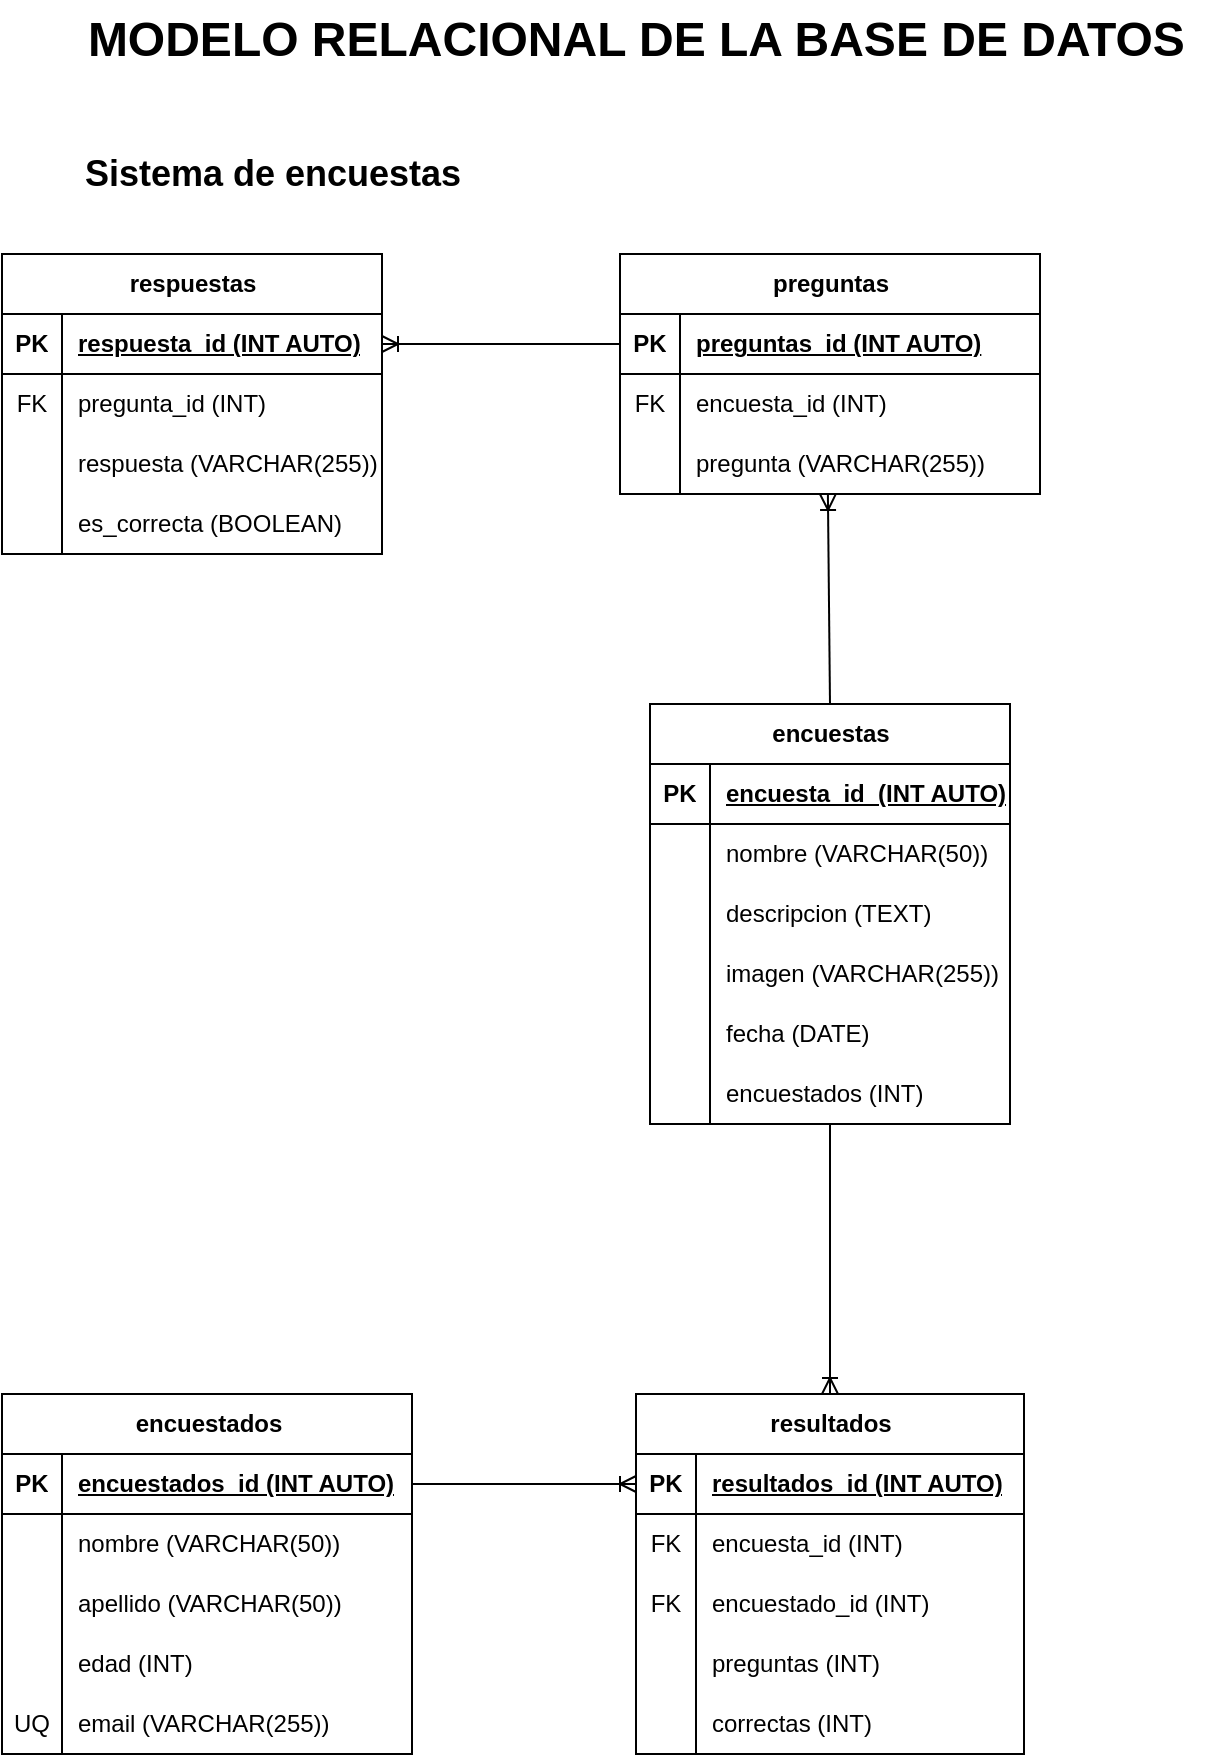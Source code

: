 <mxfile version="21.5.0" type="device">
  <diagram name="Página-1" id="1BVbcptKsl5JF-ijjiwJ">
    <mxGraphModel dx="778" dy="522" grid="1" gridSize="10" guides="1" tooltips="1" connect="1" arrows="1" fold="1" page="1" pageScale="1" pageWidth="827" pageHeight="1169" math="0" shadow="0">
      <root>
        <mxCell id="0" />
        <mxCell id="1" parent="0" />
        <mxCell id="NSUIKbQKRuWruEq_kj8E-1" value="&lt;b&gt;&lt;font style=&quot;font-size: 24px;&quot;&gt;MODELO RELACIONAL DE LA BASE DE DATOS&amp;nbsp;&lt;/font&gt;&lt;/b&gt;" style="text;html=1;align=center;verticalAlign=middle;resizable=0;points=[];autosize=1;strokeColor=none;fillColor=none;" vertex="1" parent="1">
          <mxGeometry x="30" y="23" width="580" height="40" as="geometry" />
        </mxCell>
        <mxCell id="NSUIKbQKRuWruEq_kj8E-2" value="&lt;font style=&quot;font-size: 18px;&quot;&gt;&lt;b&gt;Sistema de encuestas&lt;/b&gt;&lt;/font&gt;" style="text;html=1;align=center;verticalAlign=middle;resizable=0;points=[];autosize=1;strokeColor=none;fillColor=none;" vertex="1" parent="1">
          <mxGeometry x="30" y="90" width="210" height="40" as="geometry" />
        </mxCell>
        <mxCell id="NSUIKbQKRuWruEq_kj8E-3" value="encuestas" style="shape=table;startSize=30;container=1;collapsible=1;childLayout=tableLayout;fixedRows=1;rowLines=0;fontStyle=1;align=center;resizeLast=1;html=1;" vertex="1" parent="1">
          <mxGeometry x="324" y="375" width="180" height="210" as="geometry" />
        </mxCell>
        <mxCell id="NSUIKbQKRuWruEq_kj8E-4" value="" style="shape=tableRow;horizontal=0;startSize=0;swimlaneHead=0;swimlaneBody=0;fillColor=none;collapsible=0;dropTarget=0;points=[[0,0.5],[1,0.5]];portConstraint=eastwest;top=0;left=0;right=0;bottom=1;" vertex="1" parent="NSUIKbQKRuWruEq_kj8E-3">
          <mxGeometry y="30" width="180" height="30" as="geometry" />
        </mxCell>
        <mxCell id="NSUIKbQKRuWruEq_kj8E-5" value="PK" style="shape=partialRectangle;connectable=0;fillColor=none;top=0;left=0;bottom=0;right=0;fontStyle=1;overflow=hidden;whiteSpace=wrap;html=1;" vertex="1" parent="NSUIKbQKRuWruEq_kj8E-4">
          <mxGeometry width="30" height="30" as="geometry">
            <mxRectangle width="30" height="30" as="alternateBounds" />
          </mxGeometry>
        </mxCell>
        <mxCell id="NSUIKbQKRuWruEq_kj8E-6" value="encuesta_id&amp;nbsp; (INT AUTO)" style="shape=partialRectangle;connectable=0;fillColor=none;top=0;left=0;bottom=0;right=0;align=left;spacingLeft=6;fontStyle=5;overflow=hidden;whiteSpace=wrap;html=1;" vertex="1" parent="NSUIKbQKRuWruEq_kj8E-4">
          <mxGeometry x="30" width="150" height="30" as="geometry">
            <mxRectangle width="150" height="30" as="alternateBounds" />
          </mxGeometry>
        </mxCell>
        <mxCell id="NSUIKbQKRuWruEq_kj8E-7" value="" style="shape=tableRow;horizontal=0;startSize=0;swimlaneHead=0;swimlaneBody=0;fillColor=none;collapsible=0;dropTarget=0;points=[[0,0.5],[1,0.5]];portConstraint=eastwest;top=0;left=0;right=0;bottom=0;" vertex="1" parent="NSUIKbQKRuWruEq_kj8E-3">
          <mxGeometry y="60" width="180" height="30" as="geometry" />
        </mxCell>
        <mxCell id="NSUIKbQKRuWruEq_kj8E-8" value="" style="shape=partialRectangle;connectable=0;fillColor=none;top=0;left=0;bottom=0;right=0;editable=1;overflow=hidden;whiteSpace=wrap;html=1;" vertex="1" parent="NSUIKbQKRuWruEq_kj8E-7">
          <mxGeometry width="30" height="30" as="geometry">
            <mxRectangle width="30" height="30" as="alternateBounds" />
          </mxGeometry>
        </mxCell>
        <mxCell id="NSUIKbQKRuWruEq_kj8E-9" value="nombre (VARCHAR(50))" style="shape=partialRectangle;connectable=0;fillColor=none;top=0;left=0;bottom=0;right=0;align=left;spacingLeft=6;overflow=hidden;whiteSpace=wrap;html=1;" vertex="1" parent="NSUIKbQKRuWruEq_kj8E-7">
          <mxGeometry x="30" width="150" height="30" as="geometry">
            <mxRectangle width="150" height="30" as="alternateBounds" />
          </mxGeometry>
        </mxCell>
        <mxCell id="NSUIKbQKRuWruEq_kj8E-10" value="" style="shape=tableRow;horizontal=0;startSize=0;swimlaneHead=0;swimlaneBody=0;fillColor=none;collapsible=0;dropTarget=0;points=[[0,0.5],[1,0.5]];portConstraint=eastwest;top=0;left=0;right=0;bottom=0;" vertex="1" parent="NSUIKbQKRuWruEq_kj8E-3">
          <mxGeometry y="90" width="180" height="30" as="geometry" />
        </mxCell>
        <mxCell id="NSUIKbQKRuWruEq_kj8E-11" value="" style="shape=partialRectangle;connectable=0;fillColor=none;top=0;left=0;bottom=0;right=0;editable=1;overflow=hidden;whiteSpace=wrap;html=1;" vertex="1" parent="NSUIKbQKRuWruEq_kj8E-10">
          <mxGeometry width="30" height="30" as="geometry">
            <mxRectangle width="30" height="30" as="alternateBounds" />
          </mxGeometry>
        </mxCell>
        <mxCell id="NSUIKbQKRuWruEq_kj8E-12" value="descripcion (TEXT)" style="shape=partialRectangle;connectable=0;fillColor=none;top=0;left=0;bottom=0;right=0;align=left;spacingLeft=6;overflow=hidden;whiteSpace=wrap;html=1;" vertex="1" parent="NSUIKbQKRuWruEq_kj8E-10">
          <mxGeometry x="30" width="150" height="30" as="geometry">
            <mxRectangle width="150" height="30" as="alternateBounds" />
          </mxGeometry>
        </mxCell>
        <mxCell id="NSUIKbQKRuWruEq_kj8E-13" value="" style="shape=tableRow;horizontal=0;startSize=0;swimlaneHead=0;swimlaneBody=0;fillColor=none;collapsible=0;dropTarget=0;points=[[0,0.5],[1,0.5]];portConstraint=eastwest;top=0;left=0;right=0;bottom=0;" vertex="1" parent="NSUIKbQKRuWruEq_kj8E-3">
          <mxGeometry y="120" width="180" height="30" as="geometry" />
        </mxCell>
        <mxCell id="NSUIKbQKRuWruEq_kj8E-14" value="" style="shape=partialRectangle;connectable=0;fillColor=none;top=0;left=0;bottom=0;right=0;editable=1;overflow=hidden;whiteSpace=wrap;html=1;" vertex="1" parent="NSUIKbQKRuWruEq_kj8E-13">
          <mxGeometry width="30" height="30" as="geometry">
            <mxRectangle width="30" height="30" as="alternateBounds" />
          </mxGeometry>
        </mxCell>
        <mxCell id="NSUIKbQKRuWruEq_kj8E-15" value="imagen (VARCHAR(255))" style="shape=partialRectangle;connectable=0;fillColor=none;top=0;left=0;bottom=0;right=0;align=left;spacingLeft=6;overflow=hidden;whiteSpace=wrap;html=1;" vertex="1" parent="NSUIKbQKRuWruEq_kj8E-13">
          <mxGeometry x="30" width="150" height="30" as="geometry">
            <mxRectangle width="150" height="30" as="alternateBounds" />
          </mxGeometry>
        </mxCell>
        <mxCell id="NSUIKbQKRuWruEq_kj8E-68" value="" style="shape=tableRow;horizontal=0;startSize=0;swimlaneHead=0;swimlaneBody=0;fillColor=none;collapsible=0;dropTarget=0;points=[[0,0.5],[1,0.5]];portConstraint=eastwest;top=0;left=0;right=0;bottom=0;" vertex="1" parent="NSUIKbQKRuWruEq_kj8E-3">
          <mxGeometry y="150" width="180" height="30" as="geometry" />
        </mxCell>
        <mxCell id="NSUIKbQKRuWruEq_kj8E-69" value="" style="shape=partialRectangle;connectable=0;fillColor=none;top=0;left=0;bottom=0;right=0;editable=1;overflow=hidden;whiteSpace=wrap;html=1;" vertex="1" parent="NSUIKbQKRuWruEq_kj8E-68">
          <mxGeometry width="30" height="30" as="geometry">
            <mxRectangle width="30" height="30" as="alternateBounds" />
          </mxGeometry>
        </mxCell>
        <mxCell id="NSUIKbQKRuWruEq_kj8E-70" value="fecha (DATE)" style="shape=partialRectangle;connectable=0;fillColor=none;top=0;left=0;bottom=0;right=0;align=left;spacingLeft=6;overflow=hidden;whiteSpace=wrap;html=1;" vertex="1" parent="NSUIKbQKRuWruEq_kj8E-68">
          <mxGeometry x="30" width="150" height="30" as="geometry">
            <mxRectangle width="150" height="30" as="alternateBounds" />
          </mxGeometry>
        </mxCell>
        <mxCell id="NSUIKbQKRuWruEq_kj8E-71" value="" style="shape=tableRow;horizontal=0;startSize=0;swimlaneHead=0;swimlaneBody=0;fillColor=none;collapsible=0;dropTarget=0;points=[[0,0.5],[1,0.5]];portConstraint=eastwest;top=0;left=0;right=0;bottom=0;" vertex="1" parent="NSUIKbQKRuWruEq_kj8E-3">
          <mxGeometry y="180" width="180" height="30" as="geometry" />
        </mxCell>
        <mxCell id="NSUIKbQKRuWruEq_kj8E-72" value="" style="shape=partialRectangle;connectable=0;fillColor=none;top=0;left=0;bottom=0;right=0;editable=1;overflow=hidden;whiteSpace=wrap;html=1;" vertex="1" parent="NSUIKbQKRuWruEq_kj8E-71">
          <mxGeometry width="30" height="30" as="geometry">
            <mxRectangle width="30" height="30" as="alternateBounds" />
          </mxGeometry>
        </mxCell>
        <mxCell id="NSUIKbQKRuWruEq_kj8E-73" value="encuestados (INT)" style="shape=partialRectangle;connectable=0;fillColor=none;top=0;left=0;bottom=0;right=0;align=left;spacingLeft=6;overflow=hidden;whiteSpace=wrap;html=1;" vertex="1" parent="NSUIKbQKRuWruEq_kj8E-71">
          <mxGeometry x="30" width="150" height="30" as="geometry">
            <mxRectangle width="150" height="30" as="alternateBounds" />
          </mxGeometry>
        </mxCell>
        <mxCell id="NSUIKbQKRuWruEq_kj8E-16" value="preguntas" style="shape=table;startSize=30;container=1;collapsible=1;childLayout=tableLayout;fixedRows=1;rowLines=0;fontStyle=1;align=center;resizeLast=1;html=1;" vertex="1" parent="1">
          <mxGeometry x="309" y="150" width="210" height="120" as="geometry" />
        </mxCell>
        <mxCell id="NSUIKbQKRuWruEq_kj8E-17" value="" style="shape=tableRow;horizontal=0;startSize=0;swimlaneHead=0;swimlaneBody=0;fillColor=none;collapsible=0;dropTarget=0;points=[[0,0.5],[1,0.5]];portConstraint=eastwest;top=0;left=0;right=0;bottom=1;" vertex="1" parent="NSUIKbQKRuWruEq_kj8E-16">
          <mxGeometry y="30" width="210" height="30" as="geometry" />
        </mxCell>
        <mxCell id="NSUIKbQKRuWruEq_kj8E-18" value="PK" style="shape=partialRectangle;connectable=0;fillColor=none;top=0;left=0;bottom=0;right=0;fontStyle=1;overflow=hidden;whiteSpace=wrap;html=1;" vertex="1" parent="NSUIKbQKRuWruEq_kj8E-17">
          <mxGeometry width="30" height="30" as="geometry">
            <mxRectangle width="30" height="30" as="alternateBounds" />
          </mxGeometry>
        </mxCell>
        <mxCell id="NSUIKbQKRuWruEq_kj8E-19" value="preguntas_id (INT AUTO)" style="shape=partialRectangle;connectable=0;fillColor=none;top=0;left=0;bottom=0;right=0;align=left;spacingLeft=6;fontStyle=5;overflow=hidden;whiteSpace=wrap;html=1;" vertex="1" parent="NSUIKbQKRuWruEq_kj8E-17">
          <mxGeometry x="30" width="180" height="30" as="geometry">
            <mxRectangle width="180" height="30" as="alternateBounds" />
          </mxGeometry>
        </mxCell>
        <mxCell id="NSUIKbQKRuWruEq_kj8E-20" value="" style="shape=tableRow;horizontal=0;startSize=0;swimlaneHead=0;swimlaneBody=0;fillColor=none;collapsible=0;dropTarget=0;points=[[0,0.5],[1,0.5]];portConstraint=eastwest;top=0;left=0;right=0;bottom=0;" vertex="1" parent="NSUIKbQKRuWruEq_kj8E-16">
          <mxGeometry y="60" width="210" height="30" as="geometry" />
        </mxCell>
        <mxCell id="NSUIKbQKRuWruEq_kj8E-21" value="FK" style="shape=partialRectangle;connectable=0;fillColor=none;top=0;left=0;bottom=0;right=0;editable=1;overflow=hidden;whiteSpace=wrap;html=1;" vertex="1" parent="NSUIKbQKRuWruEq_kj8E-20">
          <mxGeometry width="30" height="30" as="geometry">
            <mxRectangle width="30" height="30" as="alternateBounds" />
          </mxGeometry>
        </mxCell>
        <mxCell id="NSUIKbQKRuWruEq_kj8E-22" value="encuesta_id (INT)" style="shape=partialRectangle;connectable=0;fillColor=none;top=0;left=0;bottom=0;right=0;align=left;spacingLeft=6;overflow=hidden;whiteSpace=wrap;html=1;" vertex="1" parent="NSUIKbQKRuWruEq_kj8E-20">
          <mxGeometry x="30" width="180" height="30" as="geometry">
            <mxRectangle width="180" height="30" as="alternateBounds" />
          </mxGeometry>
        </mxCell>
        <mxCell id="NSUIKbQKRuWruEq_kj8E-23" value="" style="shape=tableRow;horizontal=0;startSize=0;swimlaneHead=0;swimlaneBody=0;fillColor=none;collapsible=0;dropTarget=0;points=[[0,0.5],[1,0.5]];portConstraint=eastwest;top=0;left=0;right=0;bottom=0;" vertex="1" parent="NSUIKbQKRuWruEq_kj8E-16">
          <mxGeometry y="90" width="210" height="30" as="geometry" />
        </mxCell>
        <mxCell id="NSUIKbQKRuWruEq_kj8E-24" value="" style="shape=partialRectangle;connectable=0;fillColor=none;top=0;left=0;bottom=0;right=0;editable=1;overflow=hidden;whiteSpace=wrap;html=1;" vertex="1" parent="NSUIKbQKRuWruEq_kj8E-23">
          <mxGeometry width="30" height="30" as="geometry">
            <mxRectangle width="30" height="30" as="alternateBounds" />
          </mxGeometry>
        </mxCell>
        <mxCell id="NSUIKbQKRuWruEq_kj8E-25" value="pregunta (VARCHAR(255))" style="shape=partialRectangle;connectable=0;fillColor=none;top=0;left=0;bottom=0;right=0;align=left;spacingLeft=6;overflow=hidden;whiteSpace=wrap;html=1;" vertex="1" parent="NSUIKbQKRuWruEq_kj8E-23">
          <mxGeometry x="30" width="180" height="30" as="geometry">
            <mxRectangle width="180" height="30" as="alternateBounds" />
          </mxGeometry>
        </mxCell>
        <mxCell id="NSUIKbQKRuWruEq_kj8E-29" value="respuestas" style="shape=table;startSize=30;container=1;collapsible=1;childLayout=tableLayout;fixedRows=1;rowLines=0;fontStyle=1;align=center;resizeLast=1;html=1;" vertex="1" parent="1">
          <mxGeometry y="150" width="190" height="150" as="geometry" />
        </mxCell>
        <mxCell id="NSUIKbQKRuWruEq_kj8E-30" value="" style="shape=tableRow;horizontal=0;startSize=0;swimlaneHead=0;swimlaneBody=0;fillColor=none;collapsible=0;dropTarget=0;points=[[0,0.5],[1,0.5]];portConstraint=eastwest;top=0;left=0;right=0;bottom=1;" vertex="1" parent="NSUIKbQKRuWruEq_kj8E-29">
          <mxGeometry y="30" width="190" height="30" as="geometry" />
        </mxCell>
        <mxCell id="NSUIKbQKRuWruEq_kj8E-31" value="PK" style="shape=partialRectangle;connectable=0;fillColor=none;top=0;left=0;bottom=0;right=0;fontStyle=1;overflow=hidden;whiteSpace=wrap;html=1;" vertex="1" parent="NSUIKbQKRuWruEq_kj8E-30">
          <mxGeometry width="30" height="30" as="geometry">
            <mxRectangle width="30" height="30" as="alternateBounds" />
          </mxGeometry>
        </mxCell>
        <mxCell id="NSUIKbQKRuWruEq_kj8E-32" value="respuesta_id (INT AUTO)" style="shape=partialRectangle;connectable=0;fillColor=none;top=0;left=0;bottom=0;right=0;align=left;spacingLeft=6;fontStyle=5;overflow=hidden;whiteSpace=wrap;html=1;" vertex="1" parent="NSUIKbQKRuWruEq_kj8E-30">
          <mxGeometry x="30" width="160" height="30" as="geometry">
            <mxRectangle width="160" height="30" as="alternateBounds" />
          </mxGeometry>
        </mxCell>
        <mxCell id="NSUIKbQKRuWruEq_kj8E-33" value="" style="shape=tableRow;horizontal=0;startSize=0;swimlaneHead=0;swimlaneBody=0;fillColor=none;collapsible=0;dropTarget=0;points=[[0,0.5],[1,0.5]];portConstraint=eastwest;top=0;left=0;right=0;bottom=0;" vertex="1" parent="NSUIKbQKRuWruEq_kj8E-29">
          <mxGeometry y="60" width="190" height="30" as="geometry" />
        </mxCell>
        <mxCell id="NSUIKbQKRuWruEq_kj8E-34" value="FK" style="shape=partialRectangle;connectable=0;fillColor=none;top=0;left=0;bottom=0;right=0;editable=1;overflow=hidden;whiteSpace=wrap;html=1;" vertex="1" parent="NSUIKbQKRuWruEq_kj8E-33">
          <mxGeometry width="30" height="30" as="geometry">
            <mxRectangle width="30" height="30" as="alternateBounds" />
          </mxGeometry>
        </mxCell>
        <mxCell id="NSUIKbQKRuWruEq_kj8E-35" value="pregunta_id (INT)" style="shape=partialRectangle;connectable=0;fillColor=none;top=0;left=0;bottom=0;right=0;align=left;spacingLeft=6;overflow=hidden;whiteSpace=wrap;html=1;" vertex="1" parent="NSUIKbQKRuWruEq_kj8E-33">
          <mxGeometry x="30" width="160" height="30" as="geometry">
            <mxRectangle width="160" height="30" as="alternateBounds" />
          </mxGeometry>
        </mxCell>
        <mxCell id="NSUIKbQKRuWruEq_kj8E-36" value="" style="shape=tableRow;horizontal=0;startSize=0;swimlaneHead=0;swimlaneBody=0;fillColor=none;collapsible=0;dropTarget=0;points=[[0,0.5],[1,0.5]];portConstraint=eastwest;top=0;left=0;right=0;bottom=0;" vertex="1" parent="NSUIKbQKRuWruEq_kj8E-29">
          <mxGeometry y="90" width="190" height="30" as="geometry" />
        </mxCell>
        <mxCell id="NSUIKbQKRuWruEq_kj8E-37" value="" style="shape=partialRectangle;connectable=0;fillColor=none;top=0;left=0;bottom=0;right=0;editable=1;overflow=hidden;whiteSpace=wrap;html=1;" vertex="1" parent="NSUIKbQKRuWruEq_kj8E-36">
          <mxGeometry width="30" height="30" as="geometry">
            <mxRectangle width="30" height="30" as="alternateBounds" />
          </mxGeometry>
        </mxCell>
        <mxCell id="NSUIKbQKRuWruEq_kj8E-38" value="respuesta (VARCHAR(255))" style="shape=partialRectangle;connectable=0;fillColor=none;top=0;left=0;bottom=0;right=0;align=left;spacingLeft=6;overflow=hidden;whiteSpace=wrap;html=1;" vertex="1" parent="NSUIKbQKRuWruEq_kj8E-36">
          <mxGeometry x="30" width="160" height="30" as="geometry">
            <mxRectangle width="160" height="30" as="alternateBounds" />
          </mxGeometry>
        </mxCell>
        <mxCell id="NSUIKbQKRuWruEq_kj8E-39" value="" style="shape=tableRow;horizontal=0;startSize=0;swimlaneHead=0;swimlaneBody=0;fillColor=none;collapsible=0;dropTarget=0;points=[[0,0.5],[1,0.5]];portConstraint=eastwest;top=0;left=0;right=0;bottom=0;" vertex="1" parent="NSUIKbQKRuWruEq_kj8E-29">
          <mxGeometry y="120" width="190" height="30" as="geometry" />
        </mxCell>
        <mxCell id="NSUIKbQKRuWruEq_kj8E-40" value="" style="shape=partialRectangle;connectable=0;fillColor=none;top=0;left=0;bottom=0;right=0;editable=1;overflow=hidden;whiteSpace=wrap;html=1;" vertex="1" parent="NSUIKbQKRuWruEq_kj8E-39">
          <mxGeometry width="30" height="30" as="geometry">
            <mxRectangle width="30" height="30" as="alternateBounds" />
          </mxGeometry>
        </mxCell>
        <mxCell id="NSUIKbQKRuWruEq_kj8E-41" value="es_correcta (BOOLEAN)" style="shape=partialRectangle;connectable=0;fillColor=none;top=0;left=0;bottom=0;right=0;align=left;spacingLeft=6;overflow=hidden;whiteSpace=wrap;html=1;" vertex="1" parent="NSUIKbQKRuWruEq_kj8E-39">
          <mxGeometry x="30" width="160" height="30" as="geometry">
            <mxRectangle width="160" height="30" as="alternateBounds" />
          </mxGeometry>
        </mxCell>
        <mxCell id="NSUIKbQKRuWruEq_kj8E-42" value="encuestados" style="shape=table;startSize=30;container=1;collapsible=1;childLayout=tableLayout;fixedRows=1;rowLines=0;fontStyle=1;align=center;resizeLast=1;html=1;" vertex="1" parent="1">
          <mxGeometry y="720" width="205" height="180" as="geometry" />
        </mxCell>
        <mxCell id="NSUIKbQKRuWruEq_kj8E-43" value="" style="shape=tableRow;horizontal=0;startSize=0;swimlaneHead=0;swimlaneBody=0;fillColor=none;collapsible=0;dropTarget=0;points=[[0,0.5],[1,0.5]];portConstraint=eastwest;top=0;left=0;right=0;bottom=1;" vertex="1" parent="NSUIKbQKRuWruEq_kj8E-42">
          <mxGeometry y="30" width="205" height="30" as="geometry" />
        </mxCell>
        <mxCell id="NSUIKbQKRuWruEq_kj8E-44" value="PK" style="shape=partialRectangle;connectable=0;fillColor=none;top=0;left=0;bottom=0;right=0;fontStyle=1;overflow=hidden;whiteSpace=wrap;html=1;" vertex="1" parent="NSUIKbQKRuWruEq_kj8E-43">
          <mxGeometry width="30" height="30" as="geometry">
            <mxRectangle width="30" height="30" as="alternateBounds" />
          </mxGeometry>
        </mxCell>
        <mxCell id="NSUIKbQKRuWruEq_kj8E-45" value="encuestados_id (INT AUTO)" style="shape=partialRectangle;connectable=0;fillColor=none;top=0;left=0;bottom=0;right=0;align=left;spacingLeft=6;fontStyle=5;overflow=hidden;whiteSpace=wrap;html=1;" vertex="1" parent="NSUIKbQKRuWruEq_kj8E-43">
          <mxGeometry x="30" width="175" height="30" as="geometry">
            <mxRectangle width="175" height="30" as="alternateBounds" />
          </mxGeometry>
        </mxCell>
        <mxCell id="NSUIKbQKRuWruEq_kj8E-46" value="" style="shape=tableRow;horizontal=0;startSize=0;swimlaneHead=0;swimlaneBody=0;fillColor=none;collapsible=0;dropTarget=0;points=[[0,0.5],[1,0.5]];portConstraint=eastwest;top=0;left=0;right=0;bottom=0;" vertex="1" parent="NSUIKbQKRuWruEq_kj8E-42">
          <mxGeometry y="60" width="205" height="30" as="geometry" />
        </mxCell>
        <mxCell id="NSUIKbQKRuWruEq_kj8E-47" value="" style="shape=partialRectangle;connectable=0;fillColor=none;top=0;left=0;bottom=0;right=0;editable=1;overflow=hidden;whiteSpace=wrap;html=1;" vertex="1" parent="NSUIKbQKRuWruEq_kj8E-46">
          <mxGeometry width="30" height="30" as="geometry">
            <mxRectangle width="30" height="30" as="alternateBounds" />
          </mxGeometry>
        </mxCell>
        <mxCell id="NSUIKbQKRuWruEq_kj8E-48" value="nombre (VARCHAR(50))" style="shape=partialRectangle;connectable=0;fillColor=none;top=0;left=0;bottom=0;right=0;align=left;spacingLeft=6;overflow=hidden;whiteSpace=wrap;html=1;" vertex="1" parent="NSUIKbQKRuWruEq_kj8E-46">
          <mxGeometry x="30" width="175" height="30" as="geometry">
            <mxRectangle width="175" height="30" as="alternateBounds" />
          </mxGeometry>
        </mxCell>
        <mxCell id="NSUIKbQKRuWruEq_kj8E-49" value="" style="shape=tableRow;horizontal=0;startSize=0;swimlaneHead=0;swimlaneBody=0;fillColor=none;collapsible=0;dropTarget=0;points=[[0,0.5],[1,0.5]];portConstraint=eastwest;top=0;left=0;right=0;bottom=0;" vertex="1" parent="NSUIKbQKRuWruEq_kj8E-42">
          <mxGeometry y="90" width="205" height="30" as="geometry" />
        </mxCell>
        <mxCell id="NSUIKbQKRuWruEq_kj8E-50" value="" style="shape=partialRectangle;connectable=0;fillColor=none;top=0;left=0;bottom=0;right=0;editable=1;overflow=hidden;whiteSpace=wrap;html=1;" vertex="1" parent="NSUIKbQKRuWruEq_kj8E-49">
          <mxGeometry width="30" height="30" as="geometry">
            <mxRectangle width="30" height="30" as="alternateBounds" />
          </mxGeometry>
        </mxCell>
        <mxCell id="NSUIKbQKRuWruEq_kj8E-51" value="apellido (VARCHAR(50))" style="shape=partialRectangle;connectable=0;fillColor=none;top=0;left=0;bottom=0;right=0;align=left;spacingLeft=6;overflow=hidden;whiteSpace=wrap;html=1;" vertex="1" parent="NSUIKbQKRuWruEq_kj8E-49">
          <mxGeometry x="30" width="175" height="30" as="geometry">
            <mxRectangle width="175" height="30" as="alternateBounds" />
          </mxGeometry>
        </mxCell>
        <mxCell id="NSUIKbQKRuWruEq_kj8E-52" value="" style="shape=tableRow;horizontal=0;startSize=0;swimlaneHead=0;swimlaneBody=0;fillColor=none;collapsible=0;dropTarget=0;points=[[0,0.5],[1,0.5]];portConstraint=eastwest;top=0;left=0;right=0;bottom=0;" vertex="1" parent="NSUIKbQKRuWruEq_kj8E-42">
          <mxGeometry y="120" width="205" height="30" as="geometry" />
        </mxCell>
        <mxCell id="NSUIKbQKRuWruEq_kj8E-53" value="" style="shape=partialRectangle;connectable=0;fillColor=none;top=0;left=0;bottom=0;right=0;editable=1;overflow=hidden;whiteSpace=wrap;html=1;" vertex="1" parent="NSUIKbQKRuWruEq_kj8E-52">
          <mxGeometry width="30" height="30" as="geometry">
            <mxRectangle width="30" height="30" as="alternateBounds" />
          </mxGeometry>
        </mxCell>
        <mxCell id="NSUIKbQKRuWruEq_kj8E-54" value="edad (INT)" style="shape=partialRectangle;connectable=0;fillColor=none;top=0;left=0;bottom=0;right=0;align=left;spacingLeft=6;overflow=hidden;whiteSpace=wrap;html=1;" vertex="1" parent="NSUIKbQKRuWruEq_kj8E-52">
          <mxGeometry x="30" width="175" height="30" as="geometry">
            <mxRectangle width="175" height="30" as="alternateBounds" />
          </mxGeometry>
        </mxCell>
        <mxCell id="NSUIKbQKRuWruEq_kj8E-74" value="" style="shape=tableRow;horizontal=0;startSize=0;swimlaneHead=0;swimlaneBody=0;fillColor=none;collapsible=0;dropTarget=0;points=[[0,0.5],[1,0.5]];portConstraint=eastwest;top=0;left=0;right=0;bottom=0;" vertex="1" parent="NSUIKbQKRuWruEq_kj8E-42">
          <mxGeometry y="150" width="205" height="30" as="geometry" />
        </mxCell>
        <mxCell id="NSUIKbQKRuWruEq_kj8E-75" value="UQ" style="shape=partialRectangle;connectable=0;fillColor=none;top=0;left=0;bottom=0;right=0;editable=1;overflow=hidden;whiteSpace=wrap;html=1;" vertex="1" parent="NSUIKbQKRuWruEq_kj8E-74">
          <mxGeometry width="30" height="30" as="geometry">
            <mxRectangle width="30" height="30" as="alternateBounds" />
          </mxGeometry>
        </mxCell>
        <mxCell id="NSUIKbQKRuWruEq_kj8E-76" value="email (VARCHAR(255))" style="shape=partialRectangle;connectable=0;fillColor=none;top=0;left=0;bottom=0;right=0;align=left;spacingLeft=6;overflow=hidden;whiteSpace=wrap;html=1;" vertex="1" parent="NSUIKbQKRuWruEq_kj8E-74">
          <mxGeometry x="30" width="175" height="30" as="geometry">
            <mxRectangle width="175" height="30" as="alternateBounds" />
          </mxGeometry>
        </mxCell>
        <mxCell id="NSUIKbQKRuWruEq_kj8E-55" value="resultados" style="shape=table;startSize=30;container=1;collapsible=1;childLayout=tableLayout;fixedRows=1;rowLines=0;fontStyle=1;align=center;resizeLast=1;html=1;" vertex="1" parent="1">
          <mxGeometry x="317" y="720" width="194" height="180" as="geometry" />
        </mxCell>
        <mxCell id="NSUIKbQKRuWruEq_kj8E-56" value="" style="shape=tableRow;horizontal=0;startSize=0;swimlaneHead=0;swimlaneBody=0;fillColor=none;collapsible=0;dropTarget=0;points=[[0,0.5],[1,0.5]];portConstraint=eastwest;top=0;left=0;right=0;bottom=1;" vertex="1" parent="NSUIKbQKRuWruEq_kj8E-55">
          <mxGeometry y="30" width="194" height="30" as="geometry" />
        </mxCell>
        <mxCell id="NSUIKbQKRuWruEq_kj8E-57" value="PK" style="shape=partialRectangle;connectable=0;fillColor=none;top=0;left=0;bottom=0;right=0;fontStyle=1;overflow=hidden;whiteSpace=wrap;html=1;" vertex="1" parent="NSUIKbQKRuWruEq_kj8E-56">
          <mxGeometry width="30" height="30" as="geometry">
            <mxRectangle width="30" height="30" as="alternateBounds" />
          </mxGeometry>
        </mxCell>
        <mxCell id="NSUIKbQKRuWruEq_kj8E-58" value="resultados_id (INT AUTO)" style="shape=partialRectangle;connectable=0;fillColor=none;top=0;left=0;bottom=0;right=0;align=left;spacingLeft=6;fontStyle=5;overflow=hidden;whiteSpace=wrap;html=1;" vertex="1" parent="NSUIKbQKRuWruEq_kj8E-56">
          <mxGeometry x="30" width="164" height="30" as="geometry">
            <mxRectangle width="164" height="30" as="alternateBounds" />
          </mxGeometry>
        </mxCell>
        <mxCell id="NSUIKbQKRuWruEq_kj8E-59" value="" style="shape=tableRow;horizontal=0;startSize=0;swimlaneHead=0;swimlaneBody=0;fillColor=none;collapsible=0;dropTarget=0;points=[[0,0.5],[1,0.5]];portConstraint=eastwest;top=0;left=0;right=0;bottom=0;" vertex="1" parent="NSUIKbQKRuWruEq_kj8E-55">
          <mxGeometry y="60" width="194" height="30" as="geometry" />
        </mxCell>
        <mxCell id="NSUIKbQKRuWruEq_kj8E-60" value="FK" style="shape=partialRectangle;connectable=0;fillColor=none;top=0;left=0;bottom=0;right=0;editable=1;overflow=hidden;whiteSpace=wrap;html=1;" vertex="1" parent="NSUIKbQKRuWruEq_kj8E-59">
          <mxGeometry width="30" height="30" as="geometry">
            <mxRectangle width="30" height="30" as="alternateBounds" />
          </mxGeometry>
        </mxCell>
        <mxCell id="NSUIKbQKRuWruEq_kj8E-61" value="encuesta_id (INT)" style="shape=partialRectangle;connectable=0;fillColor=none;top=0;left=0;bottom=0;right=0;align=left;spacingLeft=6;overflow=hidden;whiteSpace=wrap;html=1;" vertex="1" parent="NSUIKbQKRuWruEq_kj8E-59">
          <mxGeometry x="30" width="164" height="30" as="geometry">
            <mxRectangle width="164" height="30" as="alternateBounds" />
          </mxGeometry>
        </mxCell>
        <mxCell id="NSUIKbQKRuWruEq_kj8E-62" value="" style="shape=tableRow;horizontal=0;startSize=0;swimlaneHead=0;swimlaneBody=0;fillColor=none;collapsible=0;dropTarget=0;points=[[0,0.5],[1,0.5]];portConstraint=eastwest;top=0;left=0;right=0;bottom=0;" vertex="1" parent="NSUIKbQKRuWruEq_kj8E-55">
          <mxGeometry y="90" width="194" height="30" as="geometry" />
        </mxCell>
        <mxCell id="NSUIKbQKRuWruEq_kj8E-63" value="FK" style="shape=partialRectangle;connectable=0;fillColor=none;top=0;left=0;bottom=0;right=0;editable=1;overflow=hidden;whiteSpace=wrap;html=1;" vertex="1" parent="NSUIKbQKRuWruEq_kj8E-62">
          <mxGeometry width="30" height="30" as="geometry">
            <mxRectangle width="30" height="30" as="alternateBounds" />
          </mxGeometry>
        </mxCell>
        <mxCell id="NSUIKbQKRuWruEq_kj8E-64" value="encuestado_id (INT)" style="shape=partialRectangle;connectable=0;fillColor=none;top=0;left=0;bottom=0;right=0;align=left;spacingLeft=6;overflow=hidden;whiteSpace=wrap;html=1;" vertex="1" parent="NSUIKbQKRuWruEq_kj8E-62">
          <mxGeometry x="30" width="164" height="30" as="geometry">
            <mxRectangle width="164" height="30" as="alternateBounds" />
          </mxGeometry>
        </mxCell>
        <mxCell id="NSUIKbQKRuWruEq_kj8E-65" value="" style="shape=tableRow;horizontal=0;startSize=0;swimlaneHead=0;swimlaneBody=0;fillColor=none;collapsible=0;dropTarget=0;points=[[0,0.5],[1,0.5]];portConstraint=eastwest;top=0;left=0;right=0;bottom=0;" vertex="1" parent="NSUIKbQKRuWruEq_kj8E-55">
          <mxGeometry y="120" width="194" height="30" as="geometry" />
        </mxCell>
        <mxCell id="NSUIKbQKRuWruEq_kj8E-66" value="" style="shape=partialRectangle;connectable=0;fillColor=none;top=0;left=0;bottom=0;right=0;editable=1;overflow=hidden;whiteSpace=wrap;html=1;" vertex="1" parent="NSUIKbQKRuWruEq_kj8E-65">
          <mxGeometry width="30" height="30" as="geometry">
            <mxRectangle width="30" height="30" as="alternateBounds" />
          </mxGeometry>
        </mxCell>
        <mxCell id="NSUIKbQKRuWruEq_kj8E-67" value="preguntas (INT)" style="shape=partialRectangle;connectable=0;fillColor=none;top=0;left=0;bottom=0;right=0;align=left;spacingLeft=6;overflow=hidden;whiteSpace=wrap;html=1;" vertex="1" parent="NSUIKbQKRuWruEq_kj8E-65">
          <mxGeometry x="30" width="164" height="30" as="geometry">
            <mxRectangle width="164" height="30" as="alternateBounds" />
          </mxGeometry>
        </mxCell>
        <mxCell id="NSUIKbQKRuWruEq_kj8E-77" value="" style="shape=tableRow;horizontal=0;startSize=0;swimlaneHead=0;swimlaneBody=0;fillColor=none;collapsible=0;dropTarget=0;points=[[0,0.5],[1,0.5]];portConstraint=eastwest;top=0;left=0;right=0;bottom=0;" vertex="1" parent="NSUIKbQKRuWruEq_kj8E-55">
          <mxGeometry y="150" width="194" height="30" as="geometry" />
        </mxCell>
        <mxCell id="NSUIKbQKRuWruEq_kj8E-78" value="" style="shape=partialRectangle;connectable=0;fillColor=none;top=0;left=0;bottom=0;right=0;editable=1;overflow=hidden;whiteSpace=wrap;html=1;" vertex="1" parent="NSUIKbQKRuWruEq_kj8E-77">
          <mxGeometry width="30" height="30" as="geometry">
            <mxRectangle width="30" height="30" as="alternateBounds" />
          </mxGeometry>
        </mxCell>
        <mxCell id="NSUIKbQKRuWruEq_kj8E-79" value="correctas (INT)" style="shape=partialRectangle;connectable=0;fillColor=none;top=0;left=0;bottom=0;right=0;align=left;spacingLeft=6;overflow=hidden;whiteSpace=wrap;html=1;" vertex="1" parent="NSUIKbQKRuWruEq_kj8E-77">
          <mxGeometry x="30" width="164" height="30" as="geometry">
            <mxRectangle width="164" height="30" as="alternateBounds" />
          </mxGeometry>
        </mxCell>
        <mxCell id="NSUIKbQKRuWruEq_kj8E-83" value="" style="fontSize=12;html=1;endArrow=ERoneToMany;rounded=0;entryX=0.495;entryY=1;entryDx=0;entryDy=0;entryPerimeter=0;exitX=0.5;exitY=0;exitDx=0;exitDy=0;" edge="1" parent="1" source="NSUIKbQKRuWruEq_kj8E-3" target="NSUIKbQKRuWruEq_kj8E-23">
          <mxGeometry width="100" height="100" relative="1" as="geometry">
            <mxPoint x="260" y="420" as="sourcePoint" />
            <mxPoint x="360" y="320" as="targetPoint" />
          </mxGeometry>
        </mxCell>
        <mxCell id="NSUIKbQKRuWruEq_kj8E-84" value="" style="fontSize=12;html=1;endArrow=ERoneToMany;rounded=0;entryX=1;entryY=0.5;entryDx=0;entryDy=0;exitX=0;exitY=0.5;exitDx=0;exitDy=0;" edge="1" parent="1" source="NSUIKbQKRuWruEq_kj8E-17" target="NSUIKbQKRuWruEq_kj8E-30">
          <mxGeometry width="100" height="100" relative="1" as="geometry">
            <mxPoint x="200" y="390" as="sourcePoint" />
            <mxPoint x="300" y="290" as="targetPoint" />
          </mxGeometry>
        </mxCell>
        <mxCell id="NSUIKbQKRuWruEq_kj8E-85" value="" style="fontSize=12;html=1;endArrow=ERoneToMany;rounded=0;exitX=0.5;exitY=1;exitDx=0;exitDy=0;exitPerimeter=0;entryX=0.5;entryY=0;entryDx=0;entryDy=0;" edge="1" parent="1" source="NSUIKbQKRuWruEq_kj8E-71" target="NSUIKbQKRuWruEq_kj8E-55">
          <mxGeometry width="100" height="100" relative="1" as="geometry">
            <mxPoint x="250" y="630" as="sourcePoint" />
            <mxPoint x="340" y="620" as="targetPoint" />
          </mxGeometry>
        </mxCell>
        <mxCell id="NSUIKbQKRuWruEq_kj8E-86" value="" style="edgeStyle=entityRelationEdgeStyle;fontSize=12;html=1;endArrow=ERoneToMany;rounded=0;exitX=1;exitY=0.5;exitDx=0;exitDy=0;entryX=0;entryY=0.5;entryDx=0;entryDy=0;" edge="1" parent="1" source="NSUIKbQKRuWruEq_kj8E-43" target="NSUIKbQKRuWruEq_kj8E-56">
          <mxGeometry width="100" height="100" relative="1" as="geometry">
            <mxPoint x="260" y="670" as="sourcePoint" />
            <mxPoint x="360" y="570" as="targetPoint" />
          </mxGeometry>
        </mxCell>
      </root>
    </mxGraphModel>
  </diagram>
</mxfile>
